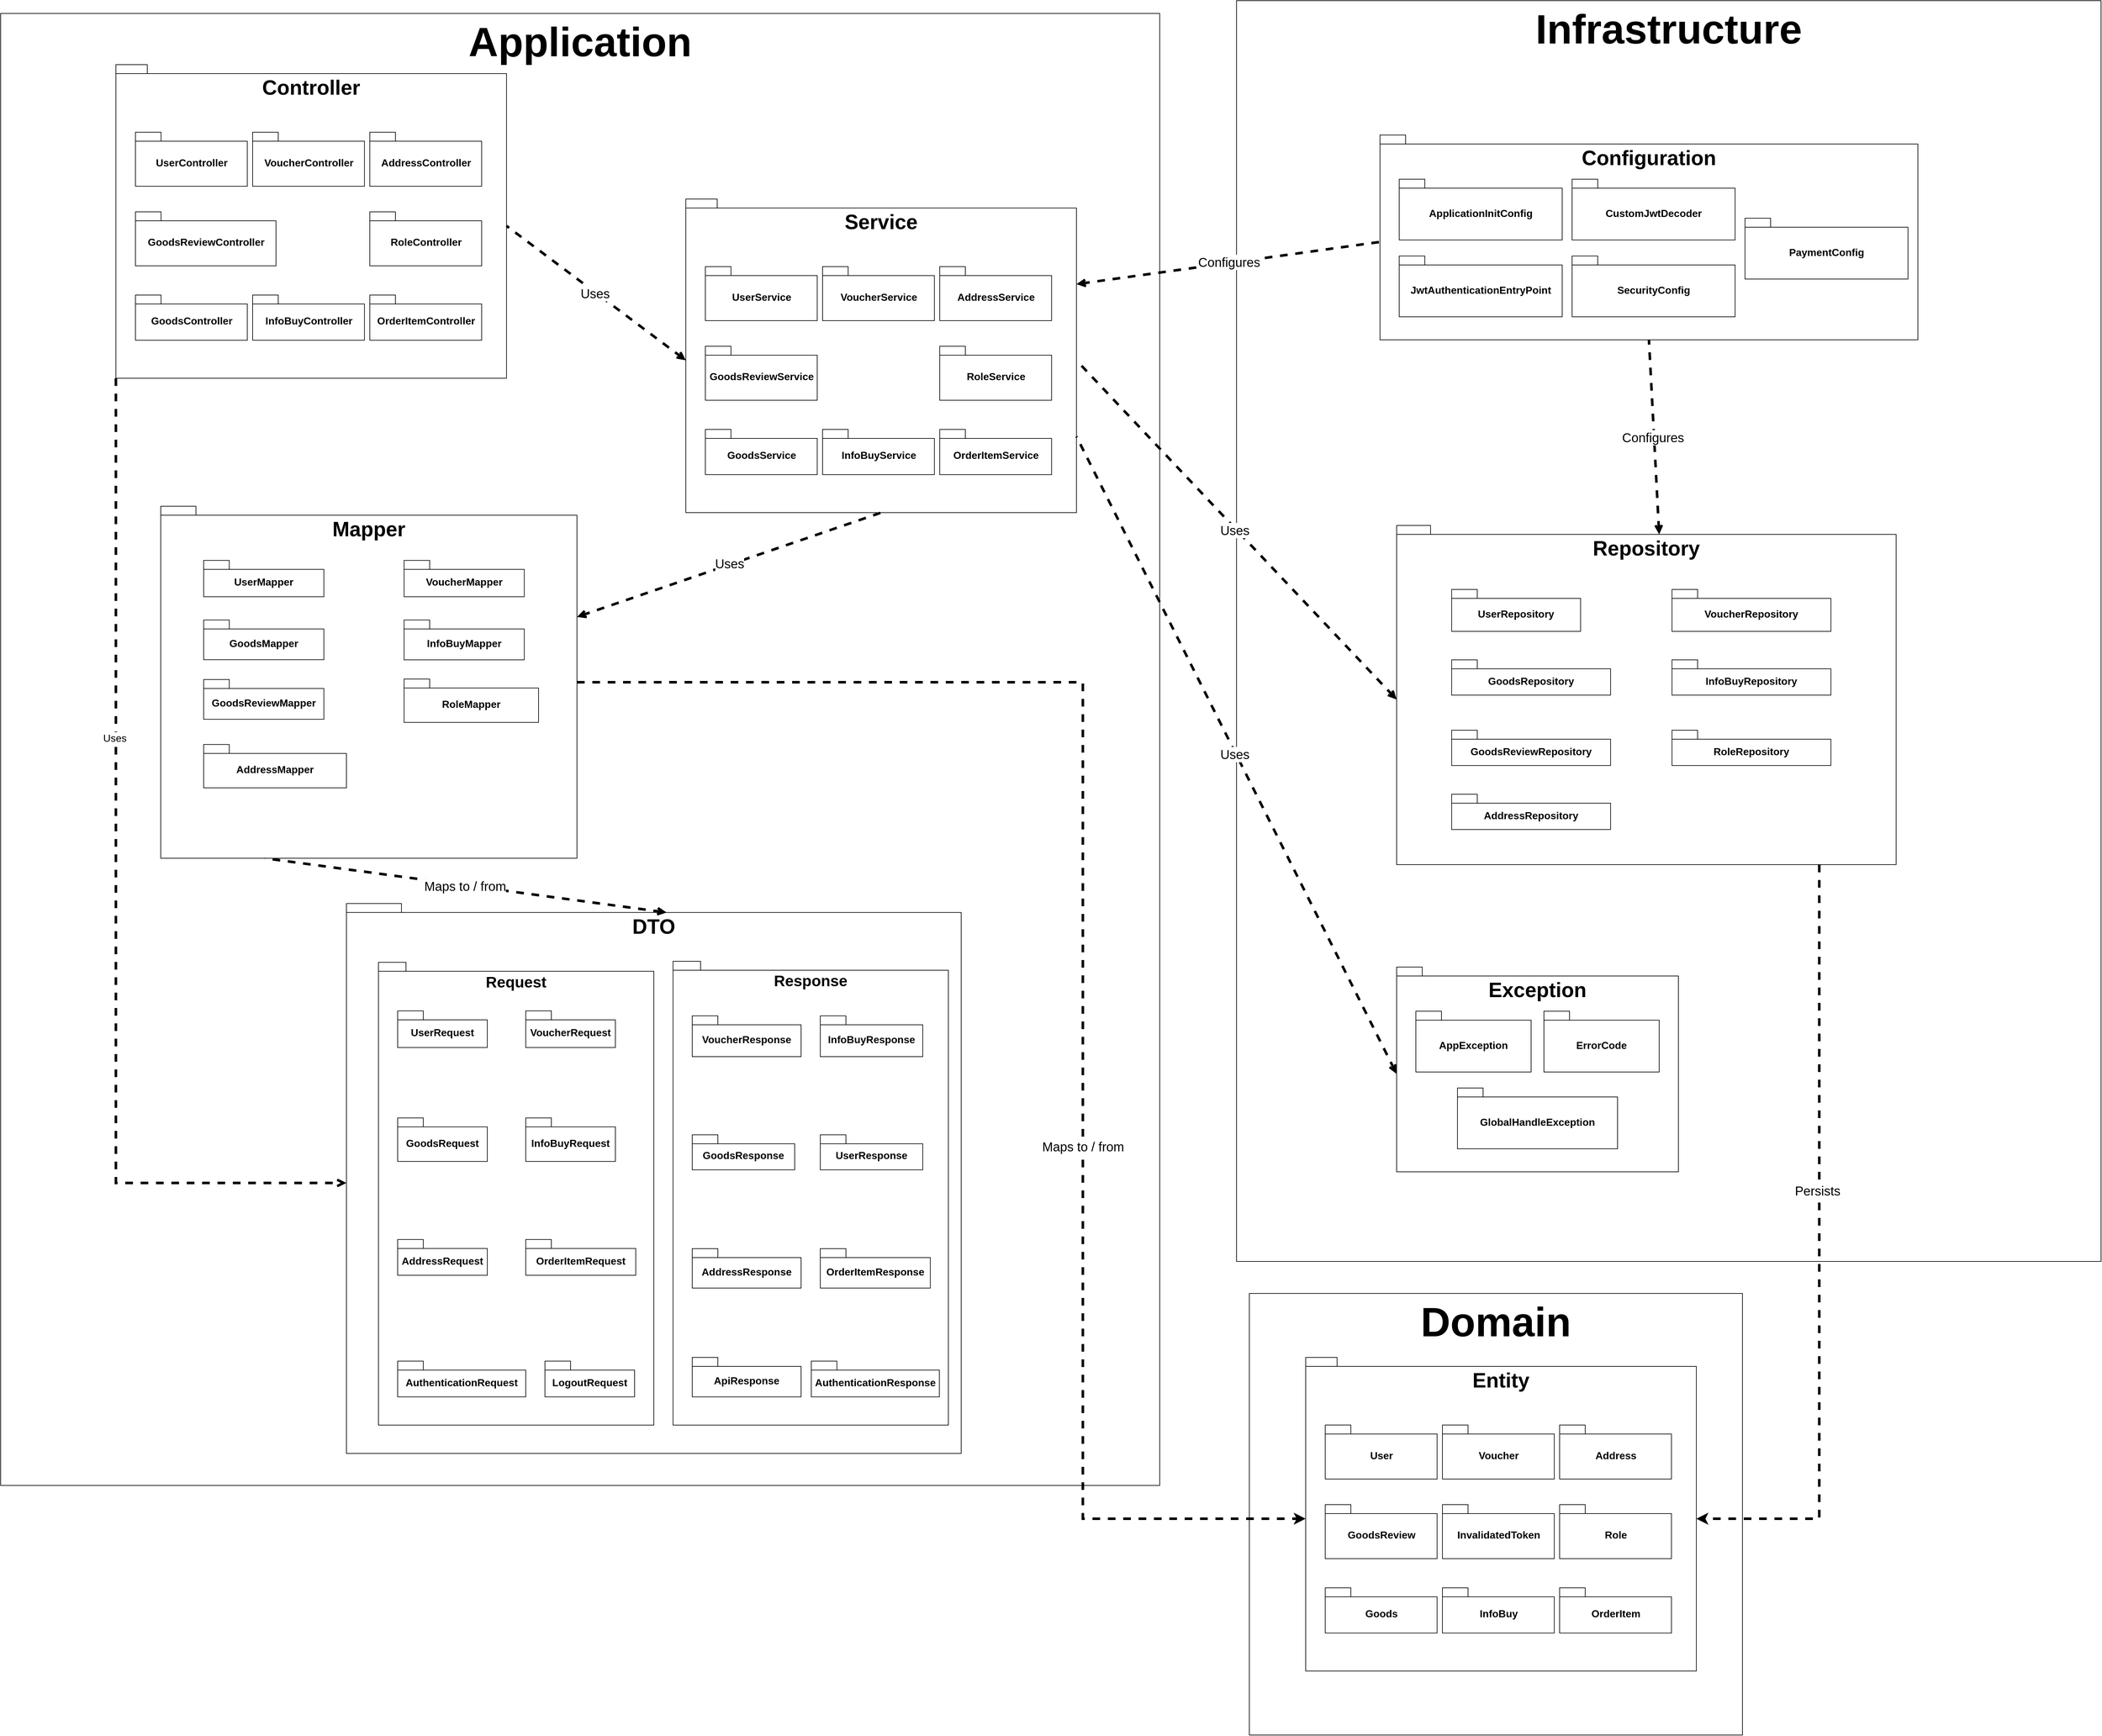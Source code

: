 <mxfile version="26.2.13">
  <diagram name="Trang-1" id="5ZuAhYpz-115ECPr_079">
    <mxGraphModel dx="5134" dy="3082" grid="1" gridSize="10" guides="1" tooltips="1" connect="1" arrows="1" fold="1" page="1" pageScale="1" pageWidth="827" pageHeight="1169" math="0" shadow="0">
      <root>
        <mxCell id="0" />
        <mxCell id="1" parent="0" />
        <mxCell id="uPNDVt0pAV8qcbmSIgeI-4" value="Application" style="rounded=0;whiteSpace=wrap;html=1;fontSize=64;fontStyle=1;verticalAlign=top;" vertex="1" parent="1">
          <mxGeometry x="-1340" y="-1100" width="1810" height="2300" as="geometry" />
        </mxCell>
        <mxCell id="uPNDVt0pAV8qcbmSIgeI-5" value="Infrastructure" style="rounded=0;whiteSpace=wrap;html=1;fontSize=64;fontStyle=1;verticalAlign=top;" vertex="1" parent="1">
          <mxGeometry x="590" y="-1120" width="1350" height="1970" as="geometry" />
        </mxCell>
        <mxCell id="9c7Lphumz_TT43BJqh4M-22" value="" style="group;fontSize=24;verticalAlign=top;" parent="1" vertex="1" connectable="0">
          <mxGeometry x="-800" y="310" width="960" height="840" as="geometry" />
        </mxCell>
        <mxCell id="9c7Lphumz_TT43BJqh4M-23" value="DTO" style="shape=folder;fontStyle=1;spacingTop=10;tabWidth=40;tabHeight=14;tabPosition=left;html=1;whiteSpace=wrap;verticalAlign=top;fontSize=32;" parent="9c7Lphumz_TT43BJqh4M-22" vertex="1">
          <mxGeometry y="-19.23" width="960" height="859.23" as="geometry" />
        </mxCell>
        <mxCell id="9c7Lphumz_TT43BJqh4M-46" value="&lt;font style=&quot;font-size: 24px;&quot;&gt;Response&lt;/font&gt;" style="shape=folder;fontStyle=1;spacingTop=10;tabWidth=40;tabHeight=14;tabPosition=left;html=1;whiteSpace=wrap;verticalAlign=top;" parent="9c7Lphumz_TT43BJqh4M-22" vertex="1">
          <mxGeometry x="510" y="71.053" width="430" height="724.737" as="geometry" />
        </mxCell>
        <mxCell id="9c7Lphumz_TT43BJqh4M-28" value="UserResponse" style="shape=folder;fontStyle=1;spacingTop=10;tabWidth=40;tabHeight=14;tabPosition=left;html=1;whiteSpace=wrap;fontSize=16;" parent="9c7Lphumz_TT43BJqh4M-22" vertex="1">
          <mxGeometry x="740" y="342.1" width="160" height="54.73" as="geometry" />
        </mxCell>
        <mxCell id="9c7Lphumz_TT43BJqh4M-29" value="GoodsResponse" style="shape=folder;fontStyle=1;spacingTop=10;tabWidth=40;tabHeight=14;tabPosition=left;html=1;whiteSpace=wrap;fontSize=16;" parent="9c7Lphumz_TT43BJqh4M-22" vertex="1">
          <mxGeometry x="540" y="342.1" width="160" height="54.73" as="geometry" />
        </mxCell>
        <mxCell id="9c7Lphumz_TT43BJqh4M-30" value="InfoBuyResponse" style="shape=folder;fontStyle=1;spacingTop=10;tabWidth=40;tabHeight=14;tabPosition=left;html=1;whiteSpace=wrap;fontSize=16;" parent="9c7Lphumz_TT43BJqh4M-22" vertex="1">
          <mxGeometry x="740" y="156.31" width="160" height="63.69" as="geometry" />
        </mxCell>
        <mxCell id="9c7Lphumz_TT43BJqh4M-31" value="VoucherResponse" style="shape=folder;fontStyle=1;spacingTop=10;tabWidth=40;tabHeight=14;tabPosition=left;html=1;whiteSpace=wrap;fontSize=16;" parent="9c7Lphumz_TT43BJqh4M-22" vertex="1">
          <mxGeometry x="540" y="156.31" width="170" height="63.69" as="geometry" />
        </mxCell>
        <mxCell id="6AY3xpXDXlioXL-E7vEY-5" value="AddressResponse" style="shape=folder;fontStyle=1;spacingTop=10;tabWidth=40;tabHeight=14;tabPosition=left;html=1;whiteSpace=wrap;fontSize=16;" parent="9c7Lphumz_TT43BJqh4M-22" vertex="1">
          <mxGeometry x="540" y="520" width="170" height="61.58" as="geometry" />
        </mxCell>
        <mxCell id="6AY3xpXDXlioXL-E7vEY-6" value="OrderItemResponse" style="shape=folder;fontStyle=1;spacingTop=10;tabWidth=40;tabHeight=14;tabPosition=left;html=1;whiteSpace=wrap;fontSize=16;" parent="9c7Lphumz_TT43BJqh4M-22" vertex="1">
          <mxGeometry x="740" y="520" width="171.82" height="61.58" as="geometry" />
        </mxCell>
        <mxCell id="AuctZN3Iu7-GvN7yatH9-17" value="ApiResponse" style="shape=folder;fontStyle=1;spacingTop=10;tabWidth=40;tabHeight=14;tabPosition=left;html=1;whiteSpace=wrap;fontSize=16;" parent="9c7Lphumz_TT43BJqh4M-22" vertex="1">
          <mxGeometry x="540" y="690" width="170" height="61.58" as="geometry" />
        </mxCell>
        <mxCell id="AuctZN3Iu7-GvN7yatH9-20" value="AuthenticationResponse" style="shape=folder;fontStyle=1;spacingTop=10;tabWidth=40;tabHeight=14;tabPosition=left;html=1;whiteSpace=wrap;fontSize=16;" parent="9c7Lphumz_TT43BJqh4M-22" vertex="1">
          <mxGeometry x="725.91" y="695.78" width="200" height="55.8" as="geometry" />
        </mxCell>
        <mxCell id="uPNDVt0pAV8qcbmSIgeI-3" value="" style="group" vertex="1" connectable="0" parent="9c7Lphumz_TT43BJqh4M-22">
          <mxGeometry x="50" y="72.63" width="430" height="723.16" as="geometry" />
        </mxCell>
        <mxCell id="9c7Lphumz_TT43BJqh4M-44" value="&lt;font style=&quot;font-size: 24px;&quot;&gt;Request&lt;/font&gt;" style="shape=folder;fontStyle=1;spacingTop=10;tabWidth=40;tabHeight=14;tabPosition=left;html=1;whiteSpace=wrap;verticalAlign=top;" parent="uPNDVt0pAV8qcbmSIgeI-3" vertex="1">
          <mxGeometry width="430" height="723.16" as="geometry" />
        </mxCell>
        <mxCell id="9c7Lphumz_TT43BJqh4M-24" value="UserRequest" style="shape=folder;fontStyle=1;spacingTop=10;tabWidth=40;tabHeight=14;tabPosition=left;html=1;whiteSpace=wrap;fontSize=16;" parent="uPNDVt0pAV8qcbmSIgeI-3" vertex="1">
          <mxGeometry x="30" y="75.82" width="140" height="57.34" as="geometry" />
        </mxCell>
        <mxCell id="9c7Lphumz_TT43BJqh4M-25" value="VoucherRequest" style="shape=folder;fontStyle=1;spacingTop=10;tabWidth=40;tabHeight=14;tabPosition=left;html=1;whiteSpace=wrap;fontSize=16;" parent="uPNDVt0pAV8qcbmSIgeI-3" vertex="1">
          <mxGeometry x="230" y="75.82" width="140" height="57.34" as="geometry" />
        </mxCell>
        <mxCell id="9c7Lphumz_TT43BJqh4M-26" value="InfoBuyRequest" style="shape=folder;fontStyle=1;spacingTop=10;tabWidth=40;tabHeight=14;tabPosition=left;html=1;whiteSpace=wrap;fontSize=16;" parent="uPNDVt0pAV8qcbmSIgeI-3" vertex="1">
          <mxGeometry x="230" y="243.16" width="140" height="67.9" as="geometry" />
        </mxCell>
        <mxCell id="9c7Lphumz_TT43BJqh4M-27" value="GoodsRequest" style="shape=folder;fontStyle=1;spacingTop=10;tabWidth=40;tabHeight=14;tabPosition=left;html=1;whiteSpace=wrap;fontSize=16;" parent="uPNDVt0pAV8qcbmSIgeI-3" vertex="1">
          <mxGeometry x="30" y="243.16" width="140" height="67.9" as="geometry" />
        </mxCell>
        <mxCell id="6AY3xpXDXlioXL-E7vEY-3" value="AddressRequest" style="shape=folder;fontStyle=1;spacingTop=10;tabWidth=40;tabHeight=14;tabPosition=left;html=1;whiteSpace=wrap;fontSize=16;" parent="uPNDVt0pAV8qcbmSIgeI-3" vertex="1">
          <mxGeometry x="30" y="433.16" width="140" height="55.8" as="geometry" />
        </mxCell>
        <mxCell id="6AY3xpXDXlioXL-E7vEY-4" value="OrderItemRequest" style="shape=folder;fontStyle=1;spacingTop=10;tabWidth=40;tabHeight=14;tabPosition=left;html=1;whiteSpace=wrap;fontSize=16;" parent="uPNDVt0pAV8qcbmSIgeI-3" vertex="1">
          <mxGeometry x="230" y="433.16" width="171.82" height="55.79" as="geometry" />
        </mxCell>
        <mxCell id="AuctZN3Iu7-GvN7yatH9-19" value="AuthenticationRequest" style="shape=folder;fontStyle=1;spacingTop=10;tabWidth=40;tabHeight=14;tabPosition=left;html=1;whiteSpace=wrap;fontSize=16;" parent="uPNDVt0pAV8qcbmSIgeI-3" vertex="1">
          <mxGeometry x="30" y="623.16" width="200" height="55.8" as="geometry" />
        </mxCell>
        <mxCell id="AuctZN3Iu7-GvN7yatH9-21" value="LogoutRequest" style="shape=folder;fontStyle=1;spacingTop=10;tabWidth=40;tabHeight=14;tabPosition=left;html=1;whiteSpace=wrap;fontSize=16;" parent="uPNDVt0pAV8qcbmSIgeI-3" vertex="1">
          <mxGeometry x="260" y="623.16" width="140" height="55.8" as="geometry" />
        </mxCell>
        <mxCell id="9c7Lphumz_TT43BJqh4M-32" value="" style="group" parent="1" vertex="1" connectable="0">
          <mxGeometry x="814" y="-910" width="840" height="320" as="geometry" />
        </mxCell>
        <mxCell id="9c7Lphumz_TT43BJqh4M-33" value="Configuration" style="shape=folder;fontStyle=1;spacingTop=10;tabWidth=40;tabHeight=14;tabPosition=left;html=1;whiteSpace=wrap;verticalAlign=top;fontSize=32;" parent="9c7Lphumz_TT43BJqh4M-32" vertex="1">
          <mxGeometry width="840" height="320" as="geometry" />
        </mxCell>
        <mxCell id="9c7Lphumz_TT43BJqh4M-34" value="ApplicationInitConfig" style="shape=folder;fontStyle=1;spacingTop=10;tabWidth=40;tabHeight=14;tabPosition=left;html=1;whiteSpace=wrap;fontSize=16;" parent="9c7Lphumz_TT43BJqh4M-32" vertex="1">
          <mxGeometry x="29.999" y="69" width="254.545" height="95" as="geometry" />
        </mxCell>
        <mxCell id="9c7Lphumz_TT43BJqh4M-35" value="CustomJwtDecoder" style="shape=folder;fontStyle=1;spacingTop=10;tabWidth=40;tabHeight=14;tabPosition=left;html=1;whiteSpace=wrap;fontSize=16;" parent="9c7Lphumz_TT43BJqh4M-32" vertex="1">
          <mxGeometry x="299.996" y="69" width="254.545" height="95" as="geometry" />
        </mxCell>
        <mxCell id="9c7Lphumz_TT43BJqh4M-36" value="SecurityConfig" style="shape=folder;fontStyle=1;spacingTop=10;tabWidth=40;tabHeight=14;tabPosition=left;html=1;whiteSpace=wrap;fontSize=16;" parent="9c7Lphumz_TT43BJqh4M-32" vertex="1">
          <mxGeometry x="299.996" y="189" width="254.545" height="95" as="geometry" />
        </mxCell>
        <mxCell id="9c7Lphumz_TT43BJqh4M-37" value="JwtAuthenticationEntryPoint" style="shape=folder;fontStyle=1;spacingTop=10;tabWidth=40;tabHeight=14;tabPosition=left;html=1;whiteSpace=wrap;fontSize=16;" parent="9c7Lphumz_TT43BJqh4M-32" vertex="1">
          <mxGeometry x="29.999" y="189" width="254.545" height="95" as="geometry" />
        </mxCell>
        <mxCell id="6AY3xpXDXlioXL-E7vEY-52" value="PaymentConfig" style="shape=folder;fontStyle=1;spacingTop=10;tabWidth=40;tabHeight=14;tabPosition=left;html=1;whiteSpace=wrap;fontSize=16;" parent="9c7Lphumz_TT43BJqh4M-32" vertex="1">
          <mxGeometry x="569.996" y="130" width="254.545" height="95" as="geometry" />
        </mxCell>
        <mxCell id="6AY3xpXDXlioXL-E7vEY-7" value="" style="group" parent="1" vertex="1" connectable="0">
          <mxGeometry x="-1090" y="-330" width="650" height="550" as="geometry" />
        </mxCell>
        <mxCell id="6AY3xpXDXlioXL-E7vEY-8" value="Mapper" style="shape=folder;fontStyle=1;spacingTop=10;tabWidth=40;tabHeight=14;tabPosition=left;html=1;whiteSpace=wrap;verticalAlign=top;fontSize=32;" parent="6AY3xpXDXlioXL-E7vEY-7" vertex="1">
          <mxGeometry width="650" height="550" as="geometry" />
        </mxCell>
        <mxCell id="6AY3xpXDXlioXL-E7vEY-9" value="UserMapper" style="shape=folder;fontStyle=1;spacingTop=10;tabWidth=40;tabHeight=14;tabPosition=left;html=1;whiteSpace=wrap;fontSize=16;" parent="6AY3xpXDXlioXL-E7vEY-7" vertex="1">
          <mxGeometry x="67.05" y="84.615" width="187.73" height="56.768" as="geometry" />
        </mxCell>
        <mxCell id="6AY3xpXDXlioXL-E7vEY-10" value="VoucherMapper" style="shape=folder;fontStyle=1;spacingTop=10;tabWidth=40;tabHeight=14;tabPosition=left;html=1;whiteSpace=wrap;fontSize=16;" parent="6AY3xpXDXlioXL-E7vEY-7" vertex="1">
          <mxGeometry x="380" y="84.615" width="187.73" height="56.768" as="geometry" />
        </mxCell>
        <mxCell id="6AY3xpXDXlioXL-E7vEY-11" value="InfoBuyMapper" style="shape=folder;fontStyle=1;spacingTop=10;tabWidth=40;tabHeight=14;tabPosition=left;html=1;whiteSpace=wrap;fontSize=16;" parent="6AY3xpXDXlioXL-E7vEY-7" vertex="1">
          <mxGeometry x="380" y="177.69" width="187.73" height="62.31" as="geometry" />
        </mxCell>
        <mxCell id="6AY3xpXDXlioXL-E7vEY-12" value="GoodsMapper" style="shape=folder;fontStyle=1;spacingTop=10;tabWidth=40;tabHeight=14;tabPosition=left;html=1;whiteSpace=wrap;fontSize=16;" parent="6AY3xpXDXlioXL-E7vEY-7" vertex="1">
          <mxGeometry x="67.05" y="177.692" width="187.73" height="62.057" as="geometry" />
        </mxCell>
        <mxCell id="6AY3xpXDXlioXL-E7vEY-56" value="GoodsReviewMapper" style="shape=folder;fontStyle=1;spacingTop=10;tabWidth=40;tabHeight=14;tabPosition=left;html=1;whiteSpace=wrap;fontSize=16;" parent="6AY3xpXDXlioXL-E7vEY-7" vertex="1">
          <mxGeometry x="67.05" y="270.769" width="187.73" height="62.057" as="geometry" />
        </mxCell>
        <mxCell id="6AY3xpXDXlioXL-E7vEY-57" value="RoleMapper" style="shape=folder;fontStyle=1;spacingTop=10;tabWidth=40;tabHeight=14;tabPosition=left;html=1;whiteSpace=wrap;fontSize=16;" parent="6AY3xpXDXlioXL-E7vEY-7" vertex="1">
          <mxGeometry x="380" y="270" width="210" height="67.69" as="geometry" />
        </mxCell>
        <mxCell id="6AY3xpXDXlioXL-E7vEY-58" value="AddressMapper" style="shape=folder;fontStyle=1;spacingTop=10;tabWidth=40;tabHeight=14;tabPosition=left;html=1;whiteSpace=wrap;fontSize=16;" parent="6AY3xpXDXlioXL-E7vEY-7" vertex="1">
          <mxGeometry x="67.05" y="372.31" width="222.95" height="67.69" as="geometry" />
        </mxCell>
        <mxCell id="6AY3xpXDXlioXL-E7vEY-32" value="" style="group" parent="1" vertex="1" connectable="0">
          <mxGeometry x="-1160" y="-1020" width="610" height="490" as="geometry" />
        </mxCell>
        <mxCell id="6AY3xpXDXlioXL-E7vEY-33" value="Controller" style="shape=folder;fontStyle=1;spacingTop=10;tabWidth=40;tabHeight=14;tabPosition=left;html=1;whiteSpace=wrap;verticalAlign=top;fontSize=32;" parent="6AY3xpXDXlioXL-E7vEY-32" vertex="1">
          <mxGeometry width="610" height="490.0" as="geometry" />
        </mxCell>
        <mxCell id="6AY3xpXDXlioXL-E7vEY-34" value="UserController" style="shape=folder;fontStyle=1;spacingTop=10;tabWidth=40;tabHeight=14;tabPosition=left;html=1;whiteSpace=wrap;fontSize=16;" parent="6AY3xpXDXlioXL-E7vEY-32" vertex="1">
          <mxGeometry x="30.5" y="105.66" width="174.68" height="84.34" as="geometry" />
        </mxCell>
        <mxCell id="6AY3xpXDXlioXL-E7vEY-35" value="VoucherController" style="shape=folder;fontStyle=1;spacingTop=10;tabWidth=40;tabHeight=14;tabPosition=left;html=1;whiteSpace=wrap;fontSize=16;" parent="6AY3xpXDXlioXL-E7vEY-32" vertex="1">
          <mxGeometry x="213.5" y="105.66" width="174.68" height="84.34" as="geometry" />
        </mxCell>
        <mxCell id="6AY3xpXDXlioXL-E7vEY-36" value="InfoBuyController" style="shape=folder;fontStyle=1;spacingTop=10;tabWidth=40;tabHeight=14;tabPosition=left;html=1;whiteSpace=wrap;fontSize=16;" parent="6AY3xpXDXlioXL-E7vEY-32" vertex="1">
          <mxGeometry x="213.5" y="360" width="174.68" height="70.59" as="geometry" />
        </mxCell>
        <mxCell id="6AY3xpXDXlioXL-E7vEY-37" value="GoodsController" style="shape=folder;fontStyle=1;spacingTop=10;tabWidth=40;tabHeight=14;tabPosition=left;html=1;whiteSpace=wrap;fontSize=16;" parent="6AY3xpXDXlioXL-E7vEY-32" vertex="1">
          <mxGeometry x="30.5" y="360" width="174.68" height="70.59" as="geometry" />
        </mxCell>
        <mxCell id="6AY3xpXDXlioXL-E7vEY-38" value="AddressController" style="shape=folder;fontStyle=1;spacingTop=10;tabWidth=40;tabHeight=14;tabPosition=left;html=1;whiteSpace=wrap;fontSize=16;" parent="6AY3xpXDXlioXL-E7vEY-32" vertex="1">
          <mxGeometry x="396.5" y="105.66" width="174.68" height="84.34" as="geometry" />
        </mxCell>
        <mxCell id="6AY3xpXDXlioXL-E7vEY-39" value="OrderItemController" style="shape=folder;fontStyle=1;spacingTop=10;tabWidth=40;tabHeight=14;tabPosition=left;html=1;whiteSpace=wrap;fontSize=16;" parent="6AY3xpXDXlioXL-E7vEY-32" vertex="1">
          <mxGeometry x="396.5" y="360" width="174.68" height="70.59" as="geometry" />
        </mxCell>
        <mxCell id="6AY3xpXDXlioXL-E7vEY-40" value="GoodsReviewController" style="shape=folder;fontStyle=1;spacingTop=10;tabWidth=40;tabHeight=14;tabPosition=left;html=1;whiteSpace=wrap;fontSize=16;" parent="6AY3xpXDXlioXL-E7vEY-32" vertex="1">
          <mxGeometry x="30.5" y="230" width="219.5" height="84.34" as="geometry" />
        </mxCell>
        <mxCell id="6AY3xpXDXlioXL-E7vEY-41" value="RoleController" style="shape=folder;fontStyle=1;spacingTop=10;tabWidth=40;tabHeight=14;tabPosition=left;html=1;whiteSpace=wrap;fontSize=16;" parent="6AY3xpXDXlioXL-E7vEY-32" vertex="1">
          <mxGeometry x="396.5" y="230" width="174.68" height="84.34" as="geometry" />
        </mxCell>
        <mxCell id="6AY3xpXDXlioXL-E7vEY-42" value="" style="group" parent="1" vertex="1" connectable="0">
          <mxGeometry x="-270" y="-810" width="610" height="490" as="geometry" />
        </mxCell>
        <mxCell id="6AY3xpXDXlioXL-E7vEY-43" value="Service" style="shape=folder;fontStyle=1;spacingTop=10;tabWidth=40;tabHeight=14;tabPosition=left;html=1;whiteSpace=wrap;verticalAlign=top;fontSize=32;" parent="6AY3xpXDXlioXL-E7vEY-42" vertex="1">
          <mxGeometry width="610" height="490.0" as="geometry" />
        </mxCell>
        <mxCell id="6AY3xpXDXlioXL-E7vEY-44" value="UserService" style="shape=folder;fontStyle=1;spacingTop=10;tabWidth=40;tabHeight=14;tabPosition=left;html=1;whiteSpace=wrap;fontSize=16;" parent="6AY3xpXDXlioXL-E7vEY-42" vertex="1">
          <mxGeometry x="30.5" y="105.66" width="174.68" height="84.34" as="geometry" />
        </mxCell>
        <mxCell id="6AY3xpXDXlioXL-E7vEY-45" value="VoucherService" style="shape=folder;fontStyle=1;spacingTop=10;tabWidth=40;tabHeight=14;tabPosition=left;html=1;whiteSpace=wrap;fontSize=16;" parent="6AY3xpXDXlioXL-E7vEY-42" vertex="1">
          <mxGeometry x="213.5" y="105.66" width="174.68" height="84.34" as="geometry" />
        </mxCell>
        <mxCell id="6AY3xpXDXlioXL-E7vEY-46" value="InfoBuyService" style="shape=folder;fontStyle=1;spacingTop=10;tabWidth=40;tabHeight=14;tabPosition=left;html=1;whiteSpace=wrap;fontSize=16;" parent="6AY3xpXDXlioXL-E7vEY-42" vertex="1">
          <mxGeometry x="213.5" y="360" width="174.68" height="70.59" as="geometry" />
        </mxCell>
        <mxCell id="6AY3xpXDXlioXL-E7vEY-47" value="GoodsService" style="shape=folder;fontStyle=1;spacingTop=10;tabWidth=40;tabHeight=14;tabPosition=left;html=1;whiteSpace=wrap;fontSize=16;" parent="6AY3xpXDXlioXL-E7vEY-42" vertex="1">
          <mxGeometry x="30.5" y="360" width="174.68" height="70.59" as="geometry" />
        </mxCell>
        <mxCell id="6AY3xpXDXlioXL-E7vEY-48" value="AddressService" style="shape=folder;fontStyle=1;spacingTop=10;tabWidth=40;tabHeight=14;tabPosition=left;html=1;whiteSpace=wrap;fontSize=16;" parent="6AY3xpXDXlioXL-E7vEY-42" vertex="1">
          <mxGeometry x="396.5" y="105.66" width="174.68" height="84.34" as="geometry" />
        </mxCell>
        <mxCell id="6AY3xpXDXlioXL-E7vEY-49" value="OrderItemService" style="shape=folder;fontStyle=1;spacingTop=10;tabWidth=40;tabHeight=14;tabPosition=left;html=1;whiteSpace=wrap;fontSize=16;" parent="6AY3xpXDXlioXL-E7vEY-42" vertex="1">
          <mxGeometry x="396.5" y="360" width="174.68" height="70.59" as="geometry" />
        </mxCell>
        <mxCell id="6AY3xpXDXlioXL-E7vEY-50" value="GoodsReviewService" style="shape=folder;fontStyle=1;spacingTop=10;tabWidth=40;tabHeight=14;tabPosition=left;html=1;whiteSpace=wrap;fontSize=16;" parent="6AY3xpXDXlioXL-E7vEY-42" vertex="1">
          <mxGeometry x="30.5" y="230" width="174.68" height="84.34" as="geometry" />
        </mxCell>
        <mxCell id="6AY3xpXDXlioXL-E7vEY-51" value="RoleService" style="shape=folder;fontStyle=1;spacingTop=10;tabWidth=40;tabHeight=14;tabPosition=left;html=1;whiteSpace=wrap;fontSize=16;" parent="6AY3xpXDXlioXL-E7vEY-42" vertex="1">
          <mxGeometry x="396.5" y="230" width="174.68" height="84.34" as="geometry" />
        </mxCell>
        <mxCell id="AuctZN3Iu7-GvN7yatH9-28" value="" style="endArrow=none;endSize=12;dashed=1;html=1;rounded=0;exitX=0;exitY=0;exitDx=0;exitDy=252.0;exitPerimeter=0;entryX=0;entryY=0;entryDx=610;entryDy=252.0;entryPerimeter=0;fontSize=30;strokeWidth=4;endFill=0;startArrow=open;startFill=0;" parent="1" source="6AY3xpXDXlioXL-E7vEY-43" target="6AY3xpXDXlioXL-E7vEY-33" edge="1">
          <mxGeometry width="160" relative="1" as="geometry">
            <mxPoint x="50" y="1402" as="sourcePoint" />
            <mxPoint x="360" y="1593" as="targetPoint" />
          </mxGeometry>
        </mxCell>
        <mxCell id="uPNDVt0pAV8qcbmSIgeI-11" value="&lt;font&gt;Uses&lt;/font&gt;" style="edgeLabel;html=1;align=center;verticalAlign=middle;resizable=0;points=[];fontSize=20;" vertex="1" connectable="0" parent="AuctZN3Iu7-GvN7yatH9-28">
          <mxGeometry x="0.013" y="1" relative="1" as="geometry">
            <mxPoint as="offset" />
          </mxGeometry>
        </mxCell>
        <mxCell id="uPNDVt0pAV8qcbmSIgeI-7" value="" style="group;fontSize=64;" vertex="1" connectable="0" parent="1">
          <mxGeometry x="610" y="900" width="770" height="690" as="geometry" />
        </mxCell>
        <mxCell id="uPNDVt0pAV8qcbmSIgeI-6" value="Domain" style="rounded=0;whiteSpace=wrap;html=1;fontSize=64;fontStyle=1;verticalAlign=top;" vertex="1" parent="uPNDVt0pAV8qcbmSIgeI-7">
          <mxGeometry width="770" height="690" as="geometry" />
        </mxCell>
        <mxCell id="9c7Lphumz_TT43BJqh4M-19" value="" style="group" parent="uPNDVt0pAV8qcbmSIgeI-7" vertex="1" connectable="0">
          <mxGeometry x="88" y="100" width="610" height="490" as="geometry" />
        </mxCell>
        <mxCell id="9c7Lphumz_TT43BJqh4M-1" value="Entity" style="shape=folder;fontStyle=1;spacingTop=10;tabWidth=40;tabHeight=14;tabPosition=left;html=1;whiteSpace=wrap;verticalAlign=top;fontSize=32;" parent="9c7Lphumz_TT43BJqh4M-19" vertex="1">
          <mxGeometry width="610" height="490.0" as="geometry" />
        </mxCell>
        <mxCell id="9c7Lphumz_TT43BJqh4M-6" value="User" style="shape=folder;fontStyle=1;spacingTop=10;tabWidth=40;tabHeight=14;tabPosition=left;html=1;whiteSpace=wrap;fontSize=16;" parent="9c7Lphumz_TT43BJqh4M-19" vertex="1">
          <mxGeometry x="30.5" y="105.66" width="174.68" height="84.34" as="geometry" />
        </mxCell>
        <mxCell id="9c7Lphumz_TT43BJqh4M-7" value="Voucher" style="shape=folder;fontStyle=1;spacingTop=10;tabWidth=40;tabHeight=14;tabPosition=left;html=1;whiteSpace=wrap;fontSize=16;" parent="9c7Lphumz_TT43BJqh4M-19" vertex="1">
          <mxGeometry x="213.5" y="105.66" width="174.68" height="84.34" as="geometry" />
        </mxCell>
        <mxCell id="9c7Lphumz_TT43BJqh4M-8" value="InfoBuy" style="shape=folder;fontStyle=1;spacingTop=10;tabWidth=40;tabHeight=14;tabPosition=left;html=1;whiteSpace=wrap;fontSize=16;" parent="9c7Lphumz_TT43BJqh4M-19" vertex="1">
          <mxGeometry x="213.5" y="360" width="174.68" height="70.59" as="geometry" />
        </mxCell>
        <mxCell id="9c7Lphumz_TT43BJqh4M-9" value="Goods" style="shape=folder;fontStyle=1;spacingTop=10;tabWidth=40;tabHeight=14;tabPosition=left;html=1;whiteSpace=wrap;fontSize=16;" parent="9c7Lphumz_TT43BJqh4M-19" vertex="1">
          <mxGeometry x="30.5" y="360" width="174.68" height="70.59" as="geometry" />
        </mxCell>
        <mxCell id="6AY3xpXDXlioXL-E7vEY-1" value="Address" style="shape=folder;fontStyle=1;spacingTop=10;tabWidth=40;tabHeight=14;tabPosition=left;html=1;whiteSpace=wrap;fontSize=16;" parent="9c7Lphumz_TT43BJqh4M-19" vertex="1">
          <mxGeometry x="396.5" y="105.66" width="174.68" height="84.34" as="geometry" />
        </mxCell>
        <mxCell id="6AY3xpXDXlioXL-E7vEY-2" value="OrderItem" style="shape=folder;fontStyle=1;spacingTop=10;tabWidth=40;tabHeight=14;tabPosition=left;html=1;whiteSpace=wrap;fontSize=16;" parent="9c7Lphumz_TT43BJqh4M-19" vertex="1">
          <mxGeometry x="396.5" y="360" width="174.68" height="70.59" as="geometry" />
        </mxCell>
        <mxCell id="6AY3xpXDXlioXL-E7vEY-21" value="GoodsReview" style="shape=folder;fontStyle=1;spacingTop=10;tabWidth=40;tabHeight=14;tabPosition=left;html=1;whiteSpace=wrap;fontSize=16;" parent="9c7Lphumz_TT43BJqh4M-19" vertex="1">
          <mxGeometry x="30.5" y="230" width="174.68" height="84.34" as="geometry" />
        </mxCell>
        <mxCell id="6AY3xpXDXlioXL-E7vEY-31" value="Role" style="shape=folder;fontStyle=1;spacingTop=10;tabWidth=40;tabHeight=14;tabPosition=left;html=1;whiteSpace=wrap;fontSize=16;" parent="9c7Lphumz_TT43BJqh4M-19" vertex="1">
          <mxGeometry x="396.5" y="230" width="174.68" height="84.34" as="geometry" />
        </mxCell>
        <mxCell id="AuctZN3Iu7-GvN7yatH9-18" value="InvalidatedToken" style="shape=folder;fontStyle=1;spacingTop=10;tabWidth=40;tabHeight=14;tabPosition=left;html=1;whiteSpace=wrap;fontSize=16;" parent="9c7Lphumz_TT43BJqh4M-19" vertex="1">
          <mxGeometry x="213.5" y="230" width="174.68" height="84.34" as="geometry" />
        </mxCell>
        <mxCell id="uPNDVt0pAV8qcbmSIgeI-8" value="" style="endArrow=none;endSize=12;dashed=1;html=1;rounded=0;exitX=0;exitY=0;exitDx=650;exitDy=173;exitPerimeter=0;fontSize=30;strokeWidth=4;endFill=0;startArrow=open;startFill=0;entryX=0.5;entryY=1;entryDx=0;entryDy=0;entryPerimeter=0;" edge="1" parent="1" source="6AY3xpXDXlioXL-E7vEY-8" target="6AY3xpXDXlioXL-E7vEY-43">
          <mxGeometry width="160" relative="1" as="geometry">
            <mxPoint x="-230" y="-688" as="sourcePoint" />
            <mxPoint x="-80" y="-450" as="targetPoint" />
          </mxGeometry>
        </mxCell>
        <mxCell id="uPNDVt0pAV8qcbmSIgeI-12" value="Uses" style="edgeLabel;html=1;align=center;verticalAlign=middle;resizable=0;points=[];fontSize=20;" vertex="1" connectable="0" parent="uPNDVt0pAV8qcbmSIgeI-8">
          <mxGeometry x="0.006" y="2" relative="1" as="geometry">
            <mxPoint as="offset" />
          </mxGeometry>
        </mxCell>
        <mxCell id="uPNDVt0pAV8qcbmSIgeI-9" value="" style="endArrow=none;endSize=12;dashed=1;html=1;rounded=0;exitX=0;exitY=0;exitDx=500;exitDy=14;exitPerimeter=0;fontSize=30;strokeWidth=4;endFill=0;startArrow=open;startFill=0;entryX=0.25;entryY=1;entryDx=0;entryDy=0;entryPerimeter=0;" edge="1" parent="1" source="9c7Lphumz_TT43BJqh4M-23" target="6AY3xpXDXlioXL-E7vEY-8">
          <mxGeometry width="160" relative="1" as="geometry">
            <mxPoint x="-450" y="-217" as="sourcePoint" />
            <mxPoint x="-70" y="-440" as="targetPoint" />
          </mxGeometry>
        </mxCell>
        <mxCell id="uPNDVt0pAV8qcbmSIgeI-13" value="Maps to / from" style="edgeLabel;html=1;align=center;verticalAlign=middle;resizable=0;points=[];fontSize=20;" vertex="1" connectable="0" parent="uPNDVt0pAV8qcbmSIgeI-9">
          <mxGeometry x="0.005" y="1" relative="1" as="geometry">
            <mxPoint as="offset" />
          </mxGeometry>
        </mxCell>
        <mxCell id="uPNDVt0pAV8qcbmSIgeI-14" style="edgeStyle=orthogonalEdgeStyle;rounded=0;orthogonalLoop=1;jettySize=auto;html=1;exitX=0;exitY=0;exitDx=0;exitDy=490;exitPerimeter=0;entryX=0;entryY=0;entryDx=0;entryDy=436.615;entryPerimeter=0;endArrow=open;endFill=0;dashed=1;strokeWidth=4;fontSize=20;" edge="1" parent="1" source="6AY3xpXDXlioXL-E7vEY-33" target="9c7Lphumz_TT43BJqh4M-23">
          <mxGeometry relative="1" as="geometry" />
        </mxCell>
        <mxCell id="uPNDVt0pAV8qcbmSIgeI-15" value="Uses" style="edgeLabel;html=1;align=center;verticalAlign=middle;resizable=0;points=[];fontSize=16;" vertex="1" connectable="0" parent="uPNDVt0pAV8qcbmSIgeI-14">
          <mxGeometry x="-0.306" y="-2" relative="1" as="geometry">
            <mxPoint y="1" as="offset" />
          </mxGeometry>
        </mxCell>
        <mxCell id="uPNDVt0pAV8qcbmSIgeI-16" value="" style="endArrow=none;endSize=12;dashed=1;html=1;rounded=0;exitX=0;exitY=0;exitDx=0;exitDy=167;exitPerimeter=0;fontSize=30;strokeWidth=4;endFill=0;startArrow=open;startFill=0;entryX=0;entryY=0;entryDx=610;entryDy=371.0;entryPerimeter=0;" edge="1" parent="1" source="9c7Lphumz_TT43BJqh4M-39" target="6AY3xpXDXlioXL-E7vEY-43">
          <mxGeometry width="160" relative="1" as="geometry">
            <mxPoint x="-280" y="-267" as="sourcePoint" />
            <mxPoint x="95" y="-480" as="targetPoint" />
          </mxGeometry>
        </mxCell>
        <mxCell id="uPNDVt0pAV8qcbmSIgeI-17" value="Uses" style="edgeLabel;html=1;align=center;verticalAlign=middle;resizable=0;points=[];fontSize=20;" vertex="1" connectable="0" parent="uPNDVt0pAV8qcbmSIgeI-16">
          <mxGeometry x="0.006" y="2" relative="1" as="geometry">
            <mxPoint as="offset" />
          </mxGeometry>
        </mxCell>
        <mxCell id="uPNDVt0pAV8qcbmSIgeI-18" value="" style="endArrow=none;endSize=12;dashed=1;html=1;rounded=0;exitX=0;exitY=0;exitDx=0;exitDy=272;exitPerimeter=0;fontSize=30;strokeWidth=4;endFill=0;startArrow=open;startFill=0;entryX=0;entryY=0;entryDx=610;entryDy=252.0;entryPerimeter=0;" edge="1" parent="1" source="9c7Lphumz_TT43BJqh4M-48" target="6AY3xpXDXlioXL-E7vEY-43">
          <mxGeometry width="160" relative="1" as="geometry">
            <mxPoint x="1070" y="-303" as="sourcePoint" />
            <mxPoint x="400" y="-837" as="targetPoint" />
          </mxGeometry>
        </mxCell>
        <mxCell id="uPNDVt0pAV8qcbmSIgeI-19" value="Uses" style="edgeLabel;html=1;align=center;verticalAlign=middle;resizable=0;points=[];fontSize=20;" vertex="1" connectable="0" parent="uPNDVt0pAV8qcbmSIgeI-18">
          <mxGeometry x="0.006" y="2" relative="1" as="geometry">
            <mxPoint as="offset" />
          </mxGeometry>
        </mxCell>
        <mxCell id="uPNDVt0pAV8qcbmSIgeI-20" value="" style="endArrow=none;endSize=12;dashed=1;html=1;rounded=0;exitX=0;exitY=0;exitDx=610;exitDy=133;exitPerimeter=0;fontSize=30;strokeWidth=4;endFill=0;startArrow=open;startFill=0;entryX=0;entryY=0;entryDx=0;entryDy=167;entryPerimeter=0;" edge="1" parent="1" source="6AY3xpXDXlioXL-E7vEY-43" target="9c7Lphumz_TT43BJqh4M-33">
          <mxGeometry width="160" relative="1" as="geometry">
            <mxPoint x="1070" y="-303" as="sourcePoint" />
            <mxPoint x="350" y="-548" as="targetPoint" />
          </mxGeometry>
        </mxCell>
        <mxCell id="uPNDVt0pAV8qcbmSIgeI-21" value="Configures" style="edgeLabel;html=1;align=center;verticalAlign=middle;resizable=0;points=[];fontSize=20;" vertex="1" connectable="0" parent="uPNDVt0pAV8qcbmSIgeI-20">
          <mxGeometry x="0.006" y="2" relative="1" as="geometry">
            <mxPoint as="offset" />
          </mxGeometry>
        </mxCell>
        <mxCell id="uPNDVt0pAV8qcbmSIgeI-25" value="" style="group" vertex="1" connectable="0" parent="1">
          <mxGeometry x="840" y="390" width="440" height="320" as="geometry" />
        </mxCell>
        <mxCell id="9c7Lphumz_TT43BJqh4M-39" value="Exception" style="shape=folder;fontStyle=1;spacingTop=10;tabWidth=40;tabHeight=14;tabPosition=left;html=1;whiteSpace=wrap;verticalAlign=top;fontSize=32;" parent="uPNDVt0pAV8qcbmSIgeI-25" vertex="1">
          <mxGeometry width="440" height="320" as="geometry" />
        </mxCell>
        <mxCell id="9c7Lphumz_TT43BJqh4M-40" value="AppException" style="shape=folder;fontStyle=1;spacingTop=10;tabWidth=40;tabHeight=14;tabPosition=left;html=1;whiteSpace=wrap;fontSize=16;" parent="uPNDVt0pAV8qcbmSIgeI-25" vertex="1">
          <mxGeometry x="30" y="69" width="180" height="95" as="geometry" />
        </mxCell>
        <mxCell id="9c7Lphumz_TT43BJqh4M-41" value="GlobalHandleException" style="shape=folder;fontStyle=1;spacingTop=10;tabWidth=40;tabHeight=14;tabPosition=left;html=1;whiteSpace=wrap;fontSize=16;" parent="uPNDVt0pAV8qcbmSIgeI-25" vertex="1">
          <mxGeometry x="95" y="189" width="250" height="95" as="geometry" />
        </mxCell>
        <mxCell id="9c7Lphumz_TT43BJqh4M-42" value="ErrorCode" style="shape=folder;fontStyle=1;spacingTop=10;tabWidth=40;tabHeight=14;tabPosition=left;html=1;whiteSpace=wrap;fontSize=16;" parent="uPNDVt0pAV8qcbmSIgeI-25" vertex="1">
          <mxGeometry x="230" y="69" width="180" height="95" as="geometry" />
        </mxCell>
        <mxCell id="uPNDVt0pAV8qcbmSIgeI-26" value="" style="group" vertex="1" connectable="0" parent="1">
          <mxGeometry x="840" y="-300" width="780" height="530" as="geometry" />
        </mxCell>
        <mxCell id="9c7Lphumz_TT43BJqh4M-48" value="Repository" style="shape=folder;fontStyle=1;spacingTop=10;tabWidth=40;tabHeight=14;tabPosition=left;html=1;whiteSpace=wrap;verticalAlign=top;fontSize=32;container=1;" parent="uPNDVt0pAV8qcbmSIgeI-26" vertex="1">
          <mxGeometry width="780" height="530" as="geometry" />
        </mxCell>
        <mxCell id="6AY3xpXDXlioXL-E7vEY-55" value="AddressRepository" style="shape=folder;fontStyle=1;spacingTop=10;tabWidth=40;tabHeight=14;tabPosition=left;html=1;whiteSpace=wrap;fontSize=16;" parent="9c7Lphumz_TT43BJqh4M-48" vertex="1">
          <mxGeometry x="85.91" y="419.996" width="248.18" height="55.179" as="geometry" />
        </mxCell>
        <mxCell id="6AY3xpXDXlioXL-E7vEY-53" value="GoodsReviewRepository" style="shape=folder;fontStyle=1;spacingTop=10;tabWidth=40;tabHeight=14;tabPosition=left;html=1;whiteSpace=wrap;fontSize=16;" parent="9c7Lphumz_TT43BJqh4M-48" vertex="1">
          <mxGeometry x="85.91" y="320.001" width="248.18" height="55.179" as="geometry" />
        </mxCell>
        <mxCell id="9c7Lphumz_TT43BJqh4M-52" value="GoodsRepository" style="shape=folder;fontStyle=1;spacingTop=10;tabWidth=40;tabHeight=14;tabPosition=left;html=1;whiteSpace=wrap;fontSize=16;" parent="9c7Lphumz_TT43BJqh4M-48" vertex="1">
          <mxGeometry x="85.91" y="209.995" width="248.18" height="55.179" as="geometry" />
        </mxCell>
        <mxCell id="9c7Lphumz_TT43BJqh4M-49" value="UserRepository" style="shape=folder;fontStyle=1;spacingTop=10;tabWidth=40;tabHeight=14;tabPosition=left;html=1;whiteSpace=wrap;fontSize=16;" parent="9c7Lphumz_TT43BJqh4M-48" vertex="1">
          <mxGeometry x="85.91" y="99.996" width="201.36" height="65.525" as="geometry" />
        </mxCell>
        <mxCell id="9c7Lphumz_TT43BJqh4M-50" value="VoucherRepository" style="shape=folder;fontStyle=1;spacingTop=10;tabWidth=40;tabHeight=14;tabPosition=left;html=1;whiteSpace=wrap;fontSize=16;" parent="9c7Lphumz_TT43BJqh4M-48" vertex="1">
          <mxGeometry x="430" y="99.996" width="248.18" height="65.525" as="geometry" />
        </mxCell>
        <mxCell id="9c7Lphumz_TT43BJqh4M-51" value="InfoBuyRepository" style="shape=folder;fontStyle=1;spacingTop=10;tabWidth=40;tabHeight=14;tabPosition=left;html=1;whiteSpace=wrap;fontSize=16;" parent="uPNDVt0pAV8qcbmSIgeI-26" vertex="1">
          <mxGeometry x="430" y="209.995" width="248.18" height="55.179" as="geometry" />
        </mxCell>
        <mxCell id="6AY3xpXDXlioXL-E7vEY-54" value="RoleRepository" style="shape=folder;fontStyle=1;spacingTop=10;tabWidth=40;tabHeight=14;tabPosition=left;html=1;whiteSpace=wrap;fontSize=16;" parent="uPNDVt0pAV8qcbmSIgeI-26" vertex="1">
          <mxGeometry x="430" y="320.001" width="248.18" height="55.179" as="geometry" />
        </mxCell>
        <mxCell id="uPNDVt0pAV8qcbmSIgeI-27" value="" style="endArrow=none;endSize=12;dashed=1;html=1;rounded=0;exitX=0;exitY=0;exitDx=410;exitDy=14;exitPerimeter=0;fontSize=30;strokeWidth=4;endFill=0;startArrow=open;startFill=0;entryX=0.5;entryY=1;entryDx=0;entryDy=0;entryPerimeter=0;" edge="1" parent="1" source="9c7Lphumz_TT43BJqh4M-48" target="9c7Lphumz_TT43BJqh4M-33">
          <mxGeometry width="160" relative="1" as="geometry">
            <mxPoint x="350" y="-667" as="sourcePoint" />
            <mxPoint x="930" y="-773" as="targetPoint" />
          </mxGeometry>
        </mxCell>
        <mxCell id="uPNDVt0pAV8qcbmSIgeI-28" value="Configures" style="edgeLabel;html=1;align=center;verticalAlign=middle;resizable=0;points=[];fontSize=20;" vertex="1" connectable="0" parent="uPNDVt0pAV8qcbmSIgeI-27">
          <mxGeometry x="0.006" y="2" relative="1" as="geometry">
            <mxPoint as="offset" />
          </mxGeometry>
        </mxCell>
        <mxCell id="uPNDVt0pAV8qcbmSIgeI-30" style="edgeStyle=orthogonalEdgeStyle;rounded=0;orthogonalLoop=1;jettySize=auto;html=1;entryX=0;entryY=0;entryDx=0;entryDy=252.0;entryPerimeter=0;strokeWidth=4;dashed=1;fontSize=18;" edge="1" parent="1" source="6AY3xpXDXlioXL-E7vEY-8" target="9c7Lphumz_TT43BJqh4M-1">
          <mxGeometry relative="1" as="geometry">
            <Array as="points">
              <mxPoint x="350" y="-55" />
              <mxPoint x="350" y="1252" />
            </Array>
          </mxGeometry>
        </mxCell>
        <mxCell id="uPNDVt0pAV8qcbmSIgeI-32" value="Maps to / from" style="edgeLabel;html=1;align=center;verticalAlign=middle;resizable=0;points=[];fontSize=20;" vertex="1" connectable="0" parent="uPNDVt0pAV8qcbmSIgeI-30">
          <mxGeometry x="0.239" relative="1" as="geometry">
            <mxPoint as="offset" />
          </mxGeometry>
        </mxCell>
        <mxCell id="uPNDVt0pAV8qcbmSIgeI-36" style="edgeStyle=orthogonalEdgeStyle;rounded=0;orthogonalLoop=1;jettySize=auto;html=1;entryX=0;entryY=0;entryDx=610;entryDy=252.0;entryPerimeter=0;strokeWidth=4;dashed=1;" edge="1" parent="1" source="9c7Lphumz_TT43BJqh4M-48" target="9c7Lphumz_TT43BJqh4M-1">
          <mxGeometry relative="1" as="geometry">
            <Array as="points">
              <mxPoint x="1500" y="1252" />
            </Array>
          </mxGeometry>
        </mxCell>
        <mxCell id="uPNDVt0pAV8qcbmSIgeI-37" value="Persists" style="edgeLabel;html=1;align=center;verticalAlign=middle;resizable=0;points=[];fontSize=20;" vertex="1" connectable="0" parent="uPNDVt0pAV8qcbmSIgeI-36">
          <mxGeometry x="-0.162" y="-3" relative="1" as="geometry">
            <mxPoint as="offset" />
          </mxGeometry>
        </mxCell>
      </root>
    </mxGraphModel>
  </diagram>
</mxfile>
